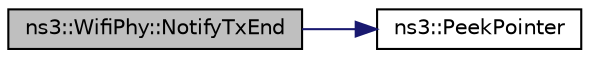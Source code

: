 digraph "ns3::WifiPhy::NotifyTxEnd"
{
 // LATEX_PDF_SIZE
  edge [fontname="Helvetica",fontsize="10",labelfontname="Helvetica",labelfontsize="10"];
  node [fontname="Helvetica",fontsize="10",shape=record];
  rankdir="LR";
  Node1 [label="ns3::WifiPhy::NotifyTxEnd",height=0.2,width=0.4,color="black", fillcolor="grey75", style="filled", fontcolor="black",tooltip="Public method used to fire a PhyTxEnd trace."];
  Node1 -> Node2 [color="midnightblue",fontsize="10",style="solid",fontname="Helvetica"];
  Node2 [label="ns3::PeekPointer",height=0.2,width=0.4,color="black", fillcolor="white", style="filled",URL="$namespacens3.html#af2a7557fe9afdd98d8f6f8f6e412cf5a",tooltip=" "];
}
